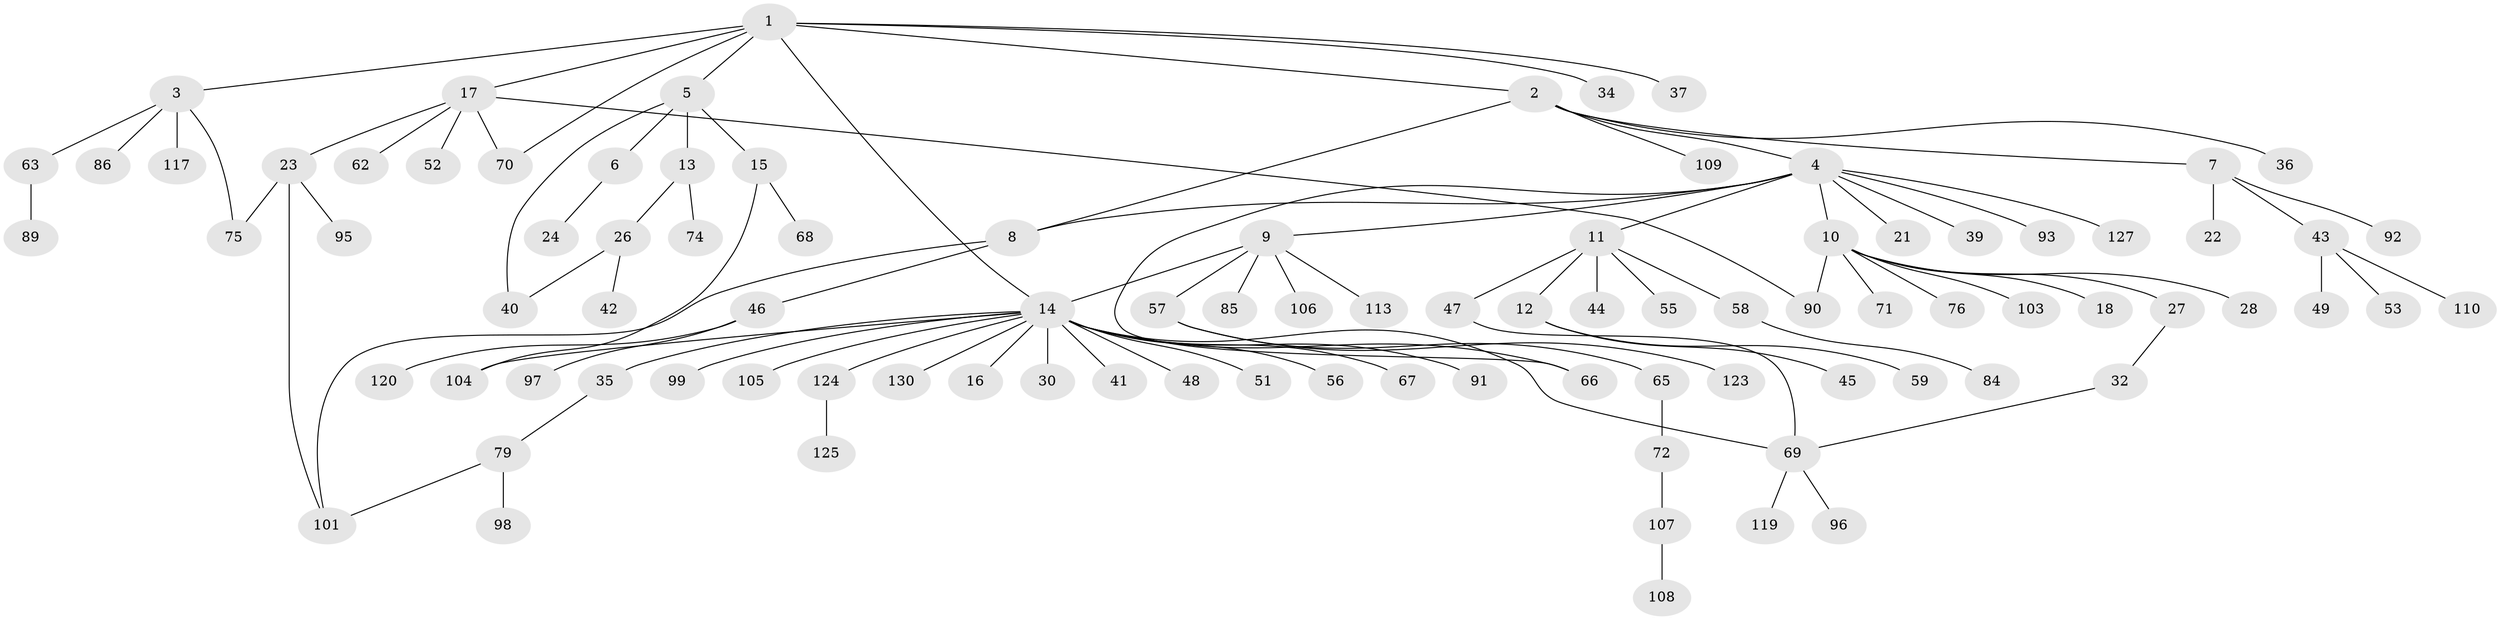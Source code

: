// Generated by graph-tools (version 1.1) at 2025/51/02/27/25 19:51:56]
// undirected, 95 vertices, 106 edges
graph export_dot {
graph [start="1"]
  node [color=gray90,style=filled];
  1 [super="+81"];
  2 [super="+38"];
  3 [super="+126"];
  4 [super="+61"];
  5 [super="+20"];
  6 [super="+33"];
  7 [super="+54"];
  8 [super="+73"];
  9 [super="+121"];
  10 [super="+19"];
  11 [super="+112"];
  12 [super="+82"];
  13 [super="+122"];
  14 [super="+25"];
  15 [super="+50"];
  16;
  17 [super="+29"];
  18;
  21 [super="+88"];
  22;
  23 [super="+64"];
  24;
  26 [super="+102"];
  27;
  28 [super="+31"];
  30;
  32 [super="+78"];
  34;
  35;
  36 [super="+60"];
  37 [super="+115"];
  39;
  40 [super="+83"];
  41;
  42;
  43;
  44 [super="+129"];
  45;
  46 [super="+100"];
  47 [super="+94"];
  48;
  49;
  51;
  52;
  53;
  55;
  56;
  57 [super="+77"];
  58;
  59;
  62;
  63;
  65;
  66 [super="+116"];
  67;
  68 [super="+80"];
  69 [super="+118"];
  70;
  71;
  72;
  74;
  75;
  76;
  79 [super="+87"];
  84;
  85;
  86 [super="+114"];
  89;
  90 [super="+111"];
  91;
  92;
  93;
  95;
  96;
  97;
  98;
  99;
  101;
  103 [super="+128"];
  104;
  105;
  106;
  107;
  108;
  109;
  110;
  113;
  117;
  119;
  120;
  123;
  124;
  125;
  127;
  130;
  1 -- 2;
  1 -- 3;
  1 -- 5;
  1 -- 14;
  1 -- 17;
  1 -- 34;
  1 -- 37;
  1 -- 70;
  2 -- 4;
  2 -- 7;
  2 -- 36;
  2 -- 109;
  2 -- 8;
  3 -- 63;
  3 -- 75;
  3 -- 86;
  3 -- 117;
  4 -- 8;
  4 -- 9;
  4 -- 10;
  4 -- 11;
  4 -- 21;
  4 -- 39;
  4 -- 66;
  4 -- 93;
  4 -- 127;
  5 -- 6;
  5 -- 13;
  5 -- 15;
  5 -- 40;
  6 -- 24;
  7 -- 22;
  7 -- 43;
  7 -- 92;
  8 -- 46;
  8 -- 101;
  9 -- 14;
  9 -- 57;
  9 -- 85;
  9 -- 106;
  9 -- 113;
  10 -- 18;
  10 -- 27;
  10 -- 28;
  10 -- 76;
  10 -- 90;
  10 -- 71;
  10 -- 103;
  11 -- 12;
  11 -- 44;
  11 -- 47;
  11 -- 55;
  11 -- 58;
  12 -- 45;
  12 -- 59;
  13 -- 26;
  13 -- 74;
  14 -- 16;
  14 -- 30;
  14 -- 35;
  14 -- 41;
  14 -- 48;
  14 -- 51;
  14 -- 56;
  14 -- 66;
  14 -- 67;
  14 -- 69;
  14 -- 91;
  14 -- 99;
  14 -- 104;
  14 -- 105;
  14 -- 124;
  14 -- 130;
  15 -- 104;
  15 -- 68;
  17 -- 23;
  17 -- 52;
  17 -- 62;
  17 -- 90;
  17 -- 70;
  23 -- 95;
  23 -- 101;
  23 -- 75;
  26 -- 42;
  26 -- 40;
  27 -- 32;
  32 -- 69;
  35 -- 79;
  43 -- 49;
  43 -- 53;
  43 -- 110;
  46 -- 97;
  46 -- 120;
  47 -- 69;
  57 -- 65;
  57 -- 123;
  58 -- 84;
  63 -- 89;
  65 -- 72;
  69 -- 96;
  69 -- 119;
  72 -- 107;
  79 -- 98;
  79 -- 101;
  107 -- 108;
  124 -- 125;
}
